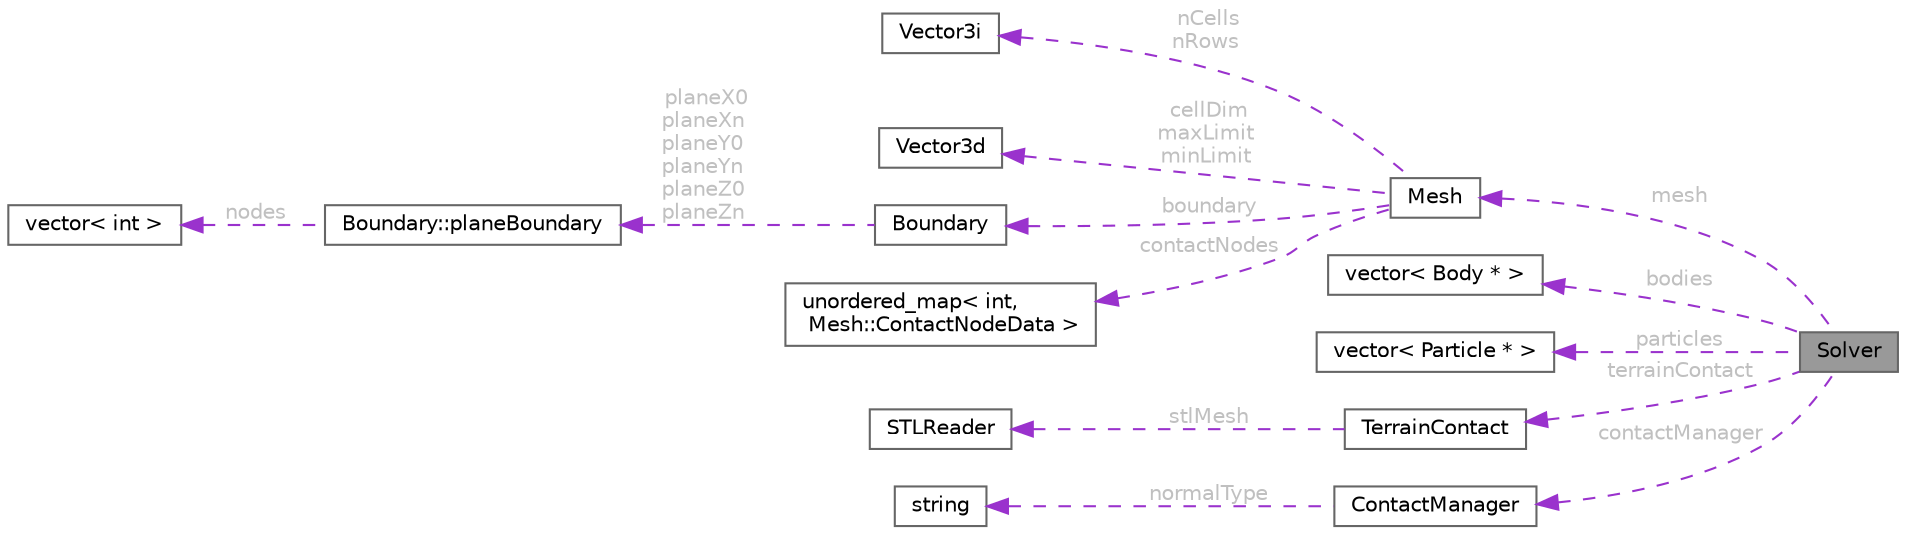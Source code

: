 digraph "Solver"
{
 // LATEX_PDF_SIZE
  bgcolor="transparent";
  edge [fontname=Helvetica,fontsize=10,labelfontname=Helvetica,labelfontsize=10];
  node [fontname=Helvetica,fontsize=10,shape=box,height=0.2,width=0.4];
  rankdir="LR";
  Node1 [id="Node000001",label="Solver",height=0.2,width=0.4,color="gray40", fillcolor="grey60", style="filled", fontcolor="black",tooltip="Represents the operations to solve the equations in time."];
  Node2 -> Node1 [id="edge1_Node000001_Node000002",dir="back",color="darkorchid3",style="dashed",tooltip=" ",label=" mesh",fontcolor="grey" ];
  Node2 [id="Node000002",label="Mesh",height=0.2,width=0.4,color="gray40", fillcolor="white", style="filled",URL="$classMesh.html",tooltip="Class representing a rectangular grid mesh."];
  Node3 -> Node2 [id="edge2_Node000002_Node000003",dir="back",color="darkorchid3",style="dashed",tooltip=" ",label=" nCells\nnRows",fontcolor="grey" ];
  Node3 [id="Node000003",label="Vector3i",height=0.2,width=0.4,color="gray40", fillcolor="white", style="filled",tooltip=" "];
  Node4 -> Node2 [id="edge3_Node000002_Node000004",dir="back",color="darkorchid3",style="dashed",tooltip=" ",label=" cellDim\nmaxLimit\nminLimit",fontcolor="grey" ];
  Node4 [id="Node000004",label="Vector3d",height=0.2,width=0.4,color="gray40", fillcolor="white", style="filled",tooltip=" "];
  Node5 -> Node2 [id="edge4_Node000002_Node000005",dir="back",color="darkorchid3",style="dashed",tooltip=" ",label=" boundary",fontcolor="grey" ];
  Node5 [id="Node000005",label="Boundary",height=0.2,width=0.4,color="gray40", fillcolor="white", style="filled",URL="$classBoundary.html",tooltip="Mesh boundary nodes."];
  Node6 -> Node5 [id="edge5_Node000005_Node000006",dir="back",color="darkorchid3",style="dashed",tooltip=" ",label=" planeX0\nplaneXn\nplaneY0\nplaneYn\nplaneZ0\nplaneZn",fontcolor="grey" ];
  Node6 [id="Node000006",label="Boundary::planeBoundary",height=0.2,width=0.4,color="gray40", fillcolor="white", style="filled",URL="$structBoundary_1_1planeBoundary.html",tooltip="Represents the nodes and the type of restrictions."];
  Node7 -> Node6 [id="edge6_Node000006_Node000007",dir="back",color="darkorchid3",style="dashed",tooltip=" ",label=" nodes",fontcolor="grey" ];
  Node7 [id="Node000007",label="vector\< int \>",height=0.2,width=0.4,color="gray40", fillcolor="white", style="filled",tooltip=" "];
  Node8 -> Node2 [id="edge7_Node000002_Node000008",dir="back",color="darkorchid3",style="dashed",tooltip=" ",label=" contactNodes",fontcolor="grey" ];
  Node8 [id="Node000008",label="unordered_map\< int,\l Mesh::ContactNodeData \>",height=0.2,width=0.4,color="gray40", fillcolor="white", style="filled",tooltip=" "];
  Node9 -> Node1 [id="edge8_Node000001_Node000009",dir="back",color="darkorchid3",style="dashed",tooltip=" ",label=" bodies",fontcolor="grey" ];
  Node9 [id="Node000009",label="vector\< Body * \>",height=0.2,width=0.4,color="gray40", fillcolor="white", style="filled",tooltip=" "];
  Node10 -> Node1 [id="edge9_Node000001_Node000010",dir="back",color="darkorchid3",style="dashed",tooltip=" ",label=" particles",fontcolor="grey" ];
  Node10 [id="Node000010",label="vector\< Particle * \>",height=0.2,width=0.4,color="gray40", fillcolor="white", style="filled",tooltip=" "];
  Node11 -> Node1 [id="edge10_Node000001_Node000011",dir="back",color="darkorchid3",style="dashed",tooltip=" ",label=" terrainContact",fontcolor="grey" ];
  Node11 [id="Node000011",label="TerrainContact",height=0.2,width=0.4,color="gray40", fillcolor="white", style="filled",URL="$classTerrainContact.html",tooltip="Class to compute terrain contact."];
  Node12 -> Node11 [id="edge11_Node000011_Node000012",dir="back",color="darkorchid3",style="dashed",tooltip=" ",label=" stlMesh",fontcolor="grey" ];
  Node12 [id="Node000012",label="STLReader",height=0.2,width=0.4,color="gray40", fillcolor="white", style="filled",URL="$classSTLReader.html",tooltip="Class to read STL files."];
  Node13 -> Node1 [id="edge12_Node000001_Node000013",dir="back",color="darkorchid3",style="dashed",tooltip=" ",label=" contactManager",fontcolor="grey" ];
  Node13 [id="Node000013",label="ContactManager",height=0.2,width=0.4,color="gray40", fillcolor="white", style="filled",URL="$classContactManager.html",tooltip="Manages Slave-Master contact method data and operations This class contain all variables and function..."];
  Node14 -> Node13 [id="edge13_Node000013_Node000014",dir="back",color="darkorchid3",style="dashed",tooltip=" ",label=" normalType",fontcolor="grey" ];
  Node14 [id="Node000014",label="string",height=0.2,width=0.4,color="gray40", fillcolor="white", style="filled",tooltip=" "];
}
